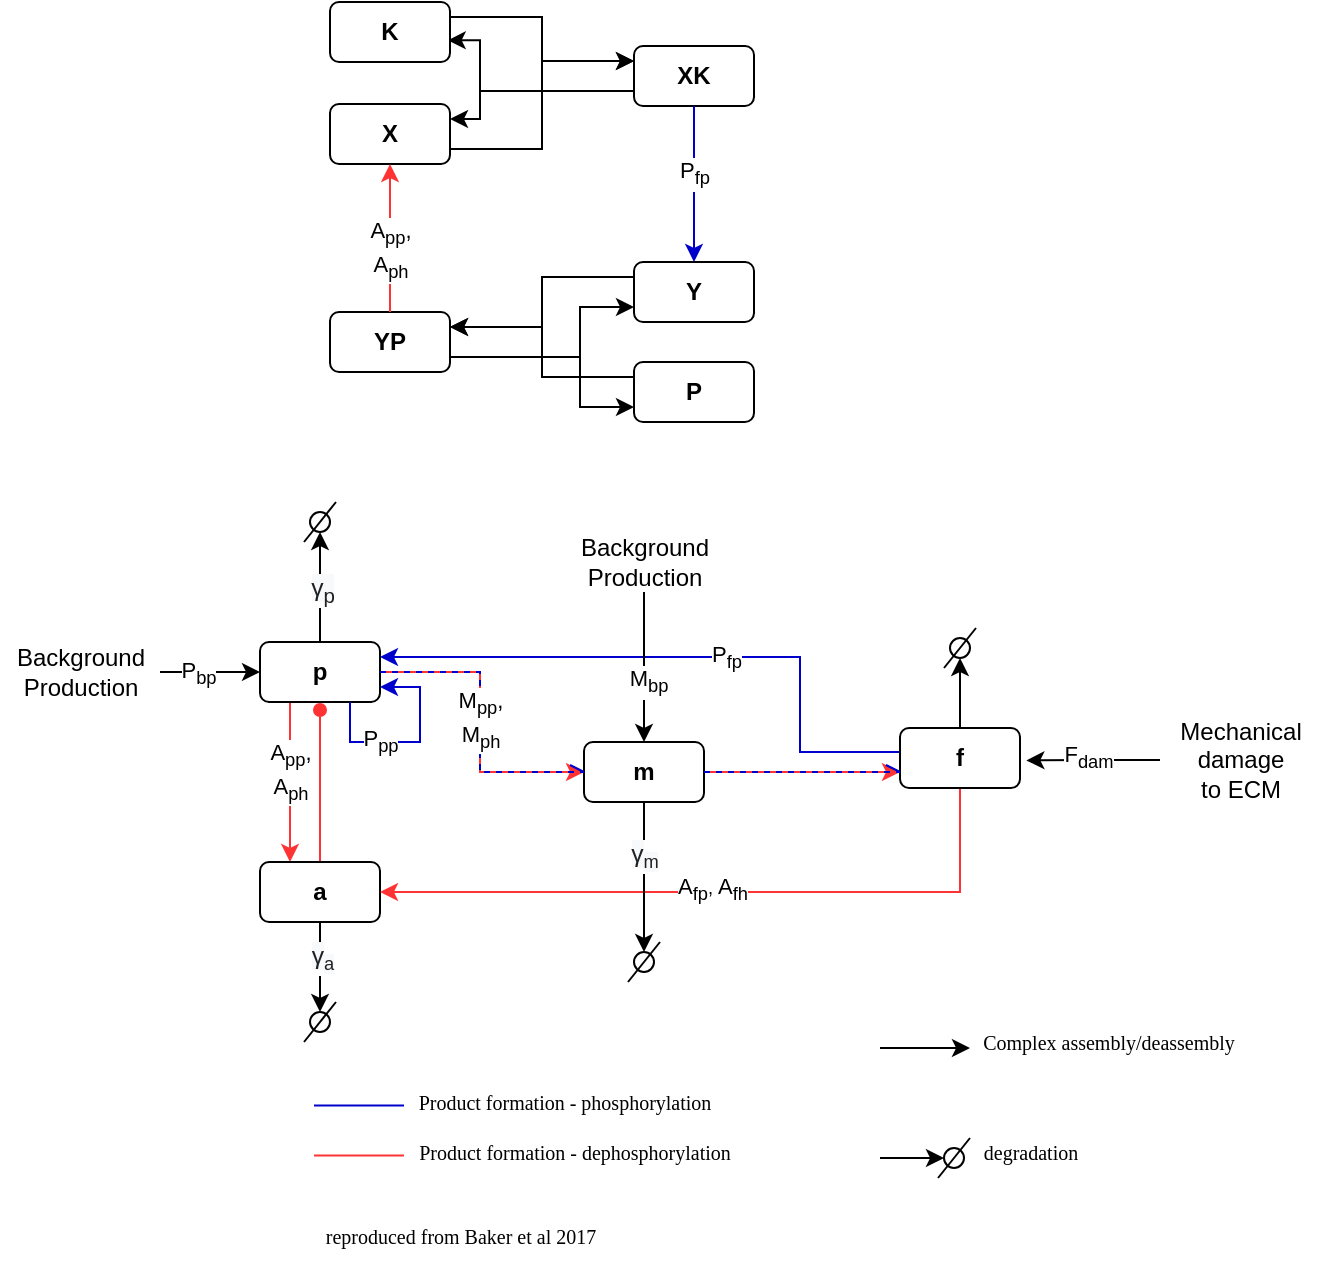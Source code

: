 <mxfile version="14.9.6" type="github">
  <diagram id="msztntWeUJczKLSn1g-O" name="Page-1">
    <mxGraphModel dx="679" dy="358" grid="1" gridSize="10" guides="1" tooltips="1" connect="1" arrows="1" fold="1" page="1" pageScale="1" pageWidth="827" pageHeight="1169" math="0" shadow="0">
      <root>
        <mxCell id="0" />
        <mxCell id="1" parent="0" />
        <mxCell id="sE3w0XTqBgx6vdSFThgq-1" style="edgeStyle=orthogonalEdgeStyle;rounded=0;orthogonalLoop=1;jettySize=auto;html=1;exitX=0.25;exitY=1;exitDx=0;exitDy=0;entryX=0.25;entryY=0;entryDx=0;entryDy=0;strokeColor=#FF3333;" edge="1" parent="1" source="sE3w0XTqBgx6vdSFThgq-5" target="sE3w0XTqBgx6vdSFThgq-9">
          <mxGeometry relative="1" as="geometry" />
        </mxCell>
        <mxCell id="sE3w0XTqBgx6vdSFThgq-2" value="A&lt;sub&gt;pp&lt;/sub&gt;,&lt;br&gt;A&lt;sub&gt;ph&lt;/sub&gt;" style="edgeLabel;html=1;align=center;verticalAlign=middle;resizable=0;points=[];" vertex="1" connectable="0" parent="sE3w0XTqBgx6vdSFThgq-1">
          <mxGeometry x="-0.142" relative="1" as="geometry">
            <mxPoint as="offset" />
          </mxGeometry>
        </mxCell>
        <mxCell id="sE3w0XTqBgx6vdSFThgq-3" style="edgeStyle=orthogonalEdgeStyle;rounded=0;orthogonalLoop=1;jettySize=auto;html=1;exitX=0.5;exitY=0;exitDx=0;exitDy=0;entryX=0.5;entryY=1;entryDx=0;entryDy=0;endArrow=classic;endFill=1;" edge="1" parent="1" source="sE3w0XTqBgx6vdSFThgq-5" target="sE3w0XTqBgx6vdSFThgq-22">
          <mxGeometry relative="1" as="geometry" />
        </mxCell>
        <mxCell id="sE3w0XTqBgx6vdSFThgq-4" value="&lt;span style=&quot;color: rgb(32 , 33 , 34) ; font-family: sans-serif ; font-size: 12.32px ; text-align: left ; background-color: rgb(248 , 249 , 250)&quot;&gt;γ&lt;sub&gt;p&lt;/sub&gt;&lt;/span&gt;" style="edgeLabel;html=1;align=center;verticalAlign=middle;resizable=0;points=[];" vertex="1" connectable="0" parent="sE3w0XTqBgx6vdSFThgq-3">
          <mxGeometry x="-0.032" y="-1" relative="1" as="geometry">
            <mxPoint as="offset" />
          </mxGeometry>
        </mxCell>
        <mxCell id="sE3w0XTqBgx6vdSFThgq-5" value="&lt;b&gt;p&lt;/b&gt;" style="rounded=1;whiteSpace=wrap;html=1;" vertex="1" parent="1">
          <mxGeometry x="240" y="430" width="60" height="30" as="geometry" />
        </mxCell>
        <mxCell id="sE3w0XTqBgx6vdSFThgq-6" style="edgeStyle=orthogonalEdgeStyle;rounded=0;orthogonalLoop=1;jettySize=auto;html=1;exitX=0.5;exitY=0;exitDx=0;exitDy=0;endArrow=oval;endFill=1;strokeColor=#FF3333;" edge="1" parent="1" source="sE3w0XTqBgx6vdSFThgq-9">
          <mxGeometry relative="1" as="geometry">
            <mxPoint x="270" y="534" as="sourcePoint" />
            <mxPoint x="270" y="464" as="targetPoint" />
          </mxGeometry>
        </mxCell>
        <mxCell id="sE3w0XTqBgx6vdSFThgq-7" style="edgeStyle=orthogonalEdgeStyle;rounded=0;orthogonalLoop=1;jettySize=auto;html=1;exitX=0.5;exitY=1;exitDx=0;exitDy=0;endArrow=classic;endFill=1;entryX=0.5;entryY=0;entryDx=0;entryDy=0;" edge="1" parent="1" source="sE3w0XTqBgx6vdSFThgq-9" target="sE3w0XTqBgx6vdSFThgq-24">
          <mxGeometry relative="1" as="geometry">
            <mxPoint x="270" y="610" as="targetPoint" />
          </mxGeometry>
        </mxCell>
        <mxCell id="sE3w0XTqBgx6vdSFThgq-8" value="&lt;span style=&quot;color: rgb(32 , 33 , 34) ; font-family: sans-serif ; font-size: 12.32px ; text-align: left ; background-color: rgb(248 , 249 , 250)&quot;&gt;γ&lt;/span&gt;&lt;sub style=&quot;color: rgb(32 , 33 , 34) ; font-family: sans-serif ; text-align: left ; background-color: rgb(248 , 249 , 250)&quot;&gt;a&lt;/sub&gt;" style="edgeLabel;html=1;align=center;verticalAlign=middle;resizable=0;points=[];" vertex="1" connectable="0" parent="sE3w0XTqBgx6vdSFThgq-7">
          <mxGeometry x="-0.215" y="1" relative="1" as="geometry">
            <mxPoint as="offset" />
          </mxGeometry>
        </mxCell>
        <mxCell id="sE3w0XTqBgx6vdSFThgq-9" value="&lt;b&gt;a&lt;/b&gt;" style="rounded=1;whiteSpace=wrap;html=1;" vertex="1" parent="1">
          <mxGeometry x="240" y="540" width="60" height="30" as="geometry" />
        </mxCell>
        <mxCell id="sE3w0XTqBgx6vdSFThgq-10" style="edgeStyle=orthogonalEdgeStyle;rounded=0;orthogonalLoop=1;jettySize=auto;html=1;entryX=1;entryY=0.25;entryDx=0;entryDy=0;strokeColor=#0000CC;" edge="1" parent="1" source="sE3w0XTqBgx6vdSFThgq-15" target="sE3w0XTqBgx6vdSFThgq-5">
          <mxGeometry relative="1" as="geometry">
            <Array as="points">
              <mxPoint x="510" y="485" />
              <mxPoint x="510" y="438" />
            </Array>
          </mxGeometry>
        </mxCell>
        <mxCell id="sE3w0XTqBgx6vdSFThgq-11" value="P&lt;sub&gt;fp&lt;/sub&gt;" style="edgeLabel;html=1;align=center;verticalAlign=middle;resizable=0;points=[];" vertex="1" connectable="0" parent="sE3w0XTqBgx6vdSFThgq-10">
          <mxGeometry x="-0.125" relative="1" as="geometry">
            <mxPoint as="offset" />
          </mxGeometry>
        </mxCell>
        <mxCell id="sE3w0XTqBgx6vdSFThgq-12" style="edgeStyle=orthogonalEdgeStyle;rounded=0;orthogonalLoop=1;jettySize=auto;html=1;exitX=0.5;exitY=1;exitDx=0;exitDy=0;entryX=1;entryY=0.5;entryDx=0;entryDy=0;endArrow=classic;endFill=1;strokeColor=#FF3333;" edge="1" parent="1" source="sE3w0XTqBgx6vdSFThgq-15" target="sE3w0XTqBgx6vdSFThgq-9">
          <mxGeometry relative="1" as="geometry" />
        </mxCell>
        <mxCell id="sE3w0XTqBgx6vdSFThgq-13" value="A&lt;sub&gt;fp&lt;/sub&gt;&lt;span style=&quot;font-size: 9.167px&quot;&gt;,&amp;nbsp;&lt;/span&gt;A&lt;sub&gt;fh&lt;/sub&gt;" style="edgeLabel;html=1;align=center;verticalAlign=middle;resizable=0;points=[];" vertex="1" connectable="0" parent="sE3w0XTqBgx6vdSFThgq-12">
          <mxGeometry x="0.031" y="-1" relative="1" as="geometry">
            <mxPoint as="offset" />
          </mxGeometry>
        </mxCell>
        <mxCell id="sE3w0XTqBgx6vdSFThgq-14" style="edgeStyle=orthogonalEdgeStyle;rounded=0;orthogonalLoop=1;jettySize=auto;html=1;exitX=0.5;exitY=0;exitDx=0;exitDy=0;endArrow=classic;endFill=1;entryX=0.5;entryY=1;entryDx=0;entryDy=0;" edge="1" parent="1" source="sE3w0XTqBgx6vdSFThgq-15" target="sE3w0XTqBgx6vdSFThgq-19">
          <mxGeometry relative="1" as="geometry">
            <mxPoint x="620" y="443" as="targetPoint" />
          </mxGeometry>
        </mxCell>
        <mxCell id="sE3w0XTqBgx6vdSFThgq-15" value="&lt;b&gt;f&lt;/b&gt;" style="rounded=1;whiteSpace=wrap;html=1;" vertex="1" parent="1">
          <mxGeometry x="560" y="473" width="60" height="30" as="geometry" />
        </mxCell>
        <mxCell id="sE3w0XTqBgx6vdSFThgq-16" style="edgeStyle=orthogonalEdgeStyle;rounded=0;orthogonalLoop=1;jettySize=auto;html=1;exitX=0.5;exitY=1;exitDx=0;exitDy=0;entryX=0.5;entryY=0;entryDx=0;entryDy=0;endArrow=classic;endFill=1;" edge="1" parent="1" source="sE3w0XTqBgx6vdSFThgq-18" target="sE3w0XTqBgx6vdSFThgq-26">
          <mxGeometry relative="1" as="geometry" />
        </mxCell>
        <mxCell id="sE3w0XTqBgx6vdSFThgq-17" value="&lt;span style=&quot;color: rgb(32 , 33 , 34) ; font-family: sans-serif ; font-size: 12.32px ; text-align: left ; background-color: rgb(248 , 249 , 250)&quot;&gt;γ&lt;/span&gt;&lt;sub style=&quot;color: rgb(32 , 33 , 34) ; font-family: sans-serif ; text-align: left ; background-color: rgb(248 , 249 , 250)&quot;&gt;m&lt;/sub&gt;" style="edgeLabel;html=1;align=center;verticalAlign=middle;resizable=0;points=[];" vertex="1" connectable="0" parent="sE3w0XTqBgx6vdSFThgq-16">
          <mxGeometry x="-0.3" relative="1" as="geometry">
            <mxPoint as="offset" />
          </mxGeometry>
        </mxCell>
        <mxCell id="sE3w0XTqBgx6vdSFThgq-18" value="&lt;b&gt;m&lt;/b&gt;" style="rounded=1;whiteSpace=wrap;html=1;" vertex="1" parent="1">
          <mxGeometry x="402" y="480" width="60" height="30" as="geometry" />
        </mxCell>
        <mxCell id="sE3w0XTqBgx6vdSFThgq-19" value="" style="ellipse;whiteSpace=wrap;html=1;aspect=fixed;" vertex="1" parent="1">
          <mxGeometry x="585" y="428" width="10" height="10" as="geometry" />
        </mxCell>
        <mxCell id="sE3w0XTqBgx6vdSFThgq-20" value="" style="endArrow=none;html=1;" edge="1" parent="1">
          <mxGeometry width="50" height="50" relative="1" as="geometry">
            <mxPoint x="582" y="443" as="sourcePoint" />
            <mxPoint x="598" y="423" as="targetPoint" />
          </mxGeometry>
        </mxCell>
        <mxCell id="sE3w0XTqBgx6vdSFThgq-21" value="&lt;div class=&quot;page&quot; title=&quot;Page 1&quot;&gt;&lt;div class=&quot;section&quot; style=&quot;background-color: rgb(255 , 255 , 255)&quot;&gt;&lt;div class=&quot;layoutArea&quot;&gt;&lt;div class=&quot;column&quot;&gt;&lt;p&gt;&lt;span style=&quot;font-family: &amp;#34;calibri&amp;#34;&quot;&gt;&lt;font style=&quot;font-size: 10px&quot;&gt;reproduced from Baker et al 2017&lt;/font&gt;&lt;/span&gt;&lt;/p&gt;&lt;/div&gt;&lt;/div&gt;&lt;/div&gt;&lt;/div&gt;" style="text;html=1;align=center;verticalAlign=middle;resizable=0;points=[];autosize=1;strokeColor=none;" vertex="1" parent="1">
          <mxGeometry x="265" y="707" width="150" height="40" as="geometry" />
        </mxCell>
        <mxCell id="sE3w0XTqBgx6vdSFThgq-22" value="" style="ellipse;whiteSpace=wrap;html=1;aspect=fixed;" vertex="1" parent="1">
          <mxGeometry x="265" y="365" width="10" height="10" as="geometry" />
        </mxCell>
        <mxCell id="sE3w0XTqBgx6vdSFThgq-23" value="" style="endArrow=none;html=1;" edge="1" parent="1">
          <mxGeometry width="50" height="50" relative="1" as="geometry">
            <mxPoint x="262" y="380.0" as="sourcePoint" />
            <mxPoint x="278" y="360.0" as="targetPoint" />
          </mxGeometry>
        </mxCell>
        <mxCell id="sE3w0XTqBgx6vdSFThgq-24" value="" style="ellipse;whiteSpace=wrap;html=1;aspect=fixed;" vertex="1" parent="1">
          <mxGeometry x="265" y="615" width="10" height="10" as="geometry" />
        </mxCell>
        <mxCell id="sE3w0XTqBgx6vdSFThgq-25" value="" style="endArrow=none;html=1;" edge="1" parent="1">
          <mxGeometry width="50" height="50" relative="1" as="geometry">
            <mxPoint x="262" y="630.0" as="sourcePoint" />
            <mxPoint x="278" y="610.0" as="targetPoint" />
          </mxGeometry>
        </mxCell>
        <mxCell id="sE3w0XTqBgx6vdSFThgq-26" value="" style="ellipse;whiteSpace=wrap;html=1;aspect=fixed;" vertex="1" parent="1">
          <mxGeometry x="427" y="585" width="10" height="10" as="geometry" />
        </mxCell>
        <mxCell id="sE3w0XTqBgx6vdSFThgq-27" value="" style="endArrow=none;html=1;" edge="1" parent="1">
          <mxGeometry width="50" height="50" relative="1" as="geometry">
            <mxPoint x="424" y="600.0" as="sourcePoint" />
            <mxPoint x="440" y="580.0" as="targetPoint" />
          </mxGeometry>
        </mxCell>
        <mxCell id="sE3w0XTqBgx6vdSFThgq-28" style="edgeStyle=orthogonalEdgeStyle;rounded=0;orthogonalLoop=1;jettySize=auto;html=1;entryX=1.053;entryY=0.54;entryDx=0;entryDy=0;entryPerimeter=0;endArrow=classic;endFill=1;" edge="1" parent="1" source="sE3w0XTqBgx6vdSFThgq-30" target="sE3w0XTqBgx6vdSFThgq-15">
          <mxGeometry relative="1" as="geometry" />
        </mxCell>
        <mxCell id="sE3w0XTqBgx6vdSFThgq-29" value="F&lt;sub&gt;dam&lt;/sub&gt;" style="edgeLabel;html=1;align=center;verticalAlign=middle;resizable=0;points=[];" vertex="1" connectable="0" parent="sE3w0XTqBgx6vdSFThgq-28">
          <mxGeometry x="0.045" y="-1" relative="1" as="geometry">
            <mxPoint x="-1" as="offset" />
          </mxGeometry>
        </mxCell>
        <mxCell id="sE3w0XTqBgx6vdSFThgq-30" value="Mechanical &lt;br&gt;damage&lt;br&gt;to ECM" style="text;html=1;align=center;verticalAlign=middle;resizable=0;points=[];autosize=1;strokeColor=none;" vertex="1" parent="1">
          <mxGeometry x="690" y="464" width="80" height="50" as="geometry" />
        </mxCell>
        <mxCell id="sE3w0XTqBgx6vdSFThgq-31" style="edgeStyle=orthogonalEdgeStyle;rounded=0;orthogonalLoop=1;jettySize=auto;html=1;entryX=0;entryY=0.5;entryDx=0;entryDy=0;endArrow=classic;endFill=1;" edge="1" parent="1" source="sE3w0XTqBgx6vdSFThgq-33" target="sE3w0XTqBgx6vdSFThgq-5">
          <mxGeometry relative="1" as="geometry">
            <Array as="points">
              <mxPoint x="210" y="445" />
              <mxPoint x="210" y="445" />
            </Array>
          </mxGeometry>
        </mxCell>
        <mxCell id="sE3w0XTqBgx6vdSFThgq-32" value="P&lt;sub&gt;bp&lt;/sub&gt;" style="edgeLabel;html=1;align=center;verticalAlign=middle;resizable=0;points=[];" vertex="1" connectable="0" parent="sE3w0XTqBgx6vdSFThgq-31">
          <mxGeometry x="-0.236" y="-1" relative="1" as="geometry">
            <mxPoint as="offset" />
          </mxGeometry>
        </mxCell>
        <mxCell id="sE3w0XTqBgx6vdSFThgq-33" value="Background&lt;br&gt;Production" style="text;html=1;align=center;verticalAlign=middle;resizable=0;points=[];autosize=1;strokeColor=none;" vertex="1" parent="1">
          <mxGeometry x="110" y="430" width="80" height="30" as="geometry" />
        </mxCell>
        <mxCell id="sE3w0XTqBgx6vdSFThgq-34" style="edgeStyle=orthogonalEdgeStyle;rounded=0;orthogonalLoop=1;jettySize=auto;html=1;entryX=0.5;entryY=0;entryDx=0;entryDy=0;endArrow=classic;endFill=1;" edge="1" parent="1" source="sE3w0XTqBgx6vdSFThgq-36" target="sE3w0XTqBgx6vdSFThgq-18">
          <mxGeometry relative="1" as="geometry" />
        </mxCell>
        <mxCell id="sE3w0XTqBgx6vdSFThgq-35" value="M&lt;sub&gt;bp&lt;/sub&gt;" style="edgeLabel;html=1;align=center;verticalAlign=middle;resizable=0;points=[];" vertex="1" connectable="0" parent="sE3w0XTqBgx6vdSFThgq-34">
          <mxGeometry x="-0.014" y="1" relative="1" as="geometry">
            <mxPoint x="1" y="8" as="offset" />
          </mxGeometry>
        </mxCell>
        <mxCell id="sE3w0XTqBgx6vdSFThgq-36" value="Background&lt;br&gt;Production" style="text;html=1;align=center;verticalAlign=middle;resizable=0;points=[];autosize=1;strokeColor=none;" vertex="1" parent="1">
          <mxGeometry x="392" y="375" width="80" height="30" as="geometry" />
        </mxCell>
        <mxCell id="sE3w0XTqBgx6vdSFThgq-37" style="edgeStyle=orthogonalEdgeStyle;rounded=0;orthogonalLoop=1;jettySize=auto;html=1;exitX=0.75;exitY=1;exitDx=0;exitDy=0;entryX=1;entryY=0.75;entryDx=0;entryDy=0;endArrow=classic;endFill=1;strokeColor=#0000CC;" edge="1" parent="1" source="sE3w0XTqBgx6vdSFThgq-5" target="sE3w0XTqBgx6vdSFThgq-5">
          <mxGeometry relative="1" as="geometry">
            <Array as="points">
              <mxPoint x="285" y="480" />
              <mxPoint x="320" y="480" />
              <mxPoint x="320" y="453" />
            </Array>
          </mxGeometry>
        </mxCell>
        <mxCell id="sE3w0XTqBgx6vdSFThgq-38" value="P&lt;sub&gt;pp&lt;/sub&gt;" style="edgeLabel;html=1;align=center;verticalAlign=middle;resizable=0;points=[];" vertex="1" connectable="0" parent="sE3w0XTqBgx6vdSFThgq-37">
          <mxGeometry x="-0.093" y="-1" relative="1" as="geometry">
            <mxPoint x="-12" y="-1" as="offset" />
          </mxGeometry>
        </mxCell>
        <mxCell id="sE3w0XTqBgx6vdSFThgq-39" value="&lt;div class=&quot;page&quot; title=&quot;Page 1&quot;&gt;&lt;div class=&quot;section&quot; style=&quot;background-color: rgb(255 , 255 , 255)&quot;&gt;&lt;div class=&quot;layoutArea&quot;&gt;&lt;div class=&quot;column&quot;&gt;&lt;p&gt;&lt;span style=&quot;font-family: &amp;#34;calibri&amp;#34;&quot;&gt;&lt;font style=&quot;font-size: 10px&quot;&gt;Complex assembly/deassembly&lt;/font&gt;&lt;/span&gt;&lt;/p&gt;&lt;/div&gt;&lt;/div&gt;&lt;/div&gt;&lt;/div&gt;" style="text;html=1;align=center;verticalAlign=middle;resizable=0;points=[];autosize=1;strokeColor=none;" vertex="1" parent="1">
          <mxGeometry x="594" y="610" width="140" height="40" as="geometry" />
        </mxCell>
        <mxCell id="sE3w0XTqBgx6vdSFThgq-41" value="&lt;div class=&quot;page&quot; title=&quot;Page 1&quot;&gt;&lt;div class=&quot;section&quot; style=&quot;background-color: rgb(255 , 255 , 255)&quot;&gt;&lt;div class=&quot;layoutArea&quot;&gt;&lt;div class=&quot;column&quot;&gt;&lt;p&gt;&lt;span style=&quot;font-family: &amp;#34;calibri&amp;#34;&quot;&gt;&lt;font style=&quot;font-size: 10px&quot;&gt;degradation&lt;/font&gt;&lt;/span&gt;&lt;/p&gt;&lt;/div&gt;&lt;/div&gt;&lt;/div&gt;&lt;/div&gt;" style="text;html=1;align=center;verticalAlign=middle;resizable=0;points=[];autosize=1;strokeColor=none;" vertex="1" parent="1">
          <mxGeometry x="595" y="665" width="60" height="40" as="geometry" />
        </mxCell>
        <mxCell id="sE3w0XTqBgx6vdSFThgq-42" value="&lt;div class=&quot;page&quot; title=&quot;Page 1&quot;&gt;&lt;div class=&quot;section&quot; style=&quot;background-color: rgb(255 , 255 , 255)&quot;&gt;&lt;div class=&quot;layoutArea&quot;&gt;&lt;div class=&quot;column&quot;&gt;&lt;p&gt;&lt;span style=&quot;font-family: &amp;#34;calibri&amp;#34;&quot;&gt;&lt;font style=&quot;font-size: 10px&quot;&gt;Product formation - phosphorylation&lt;/font&gt;&lt;/span&gt;&lt;/p&gt;&lt;/div&gt;&lt;/div&gt;&lt;/div&gt;&lt;/div&gt;" style="text;html=1;align=center;verticalAlign=middle;resizable=0;points=[];autosize=1;strokeColor=none;" vertex="1" parent="1">
          <mxGeometry x="312" y="640" width="160" height="40" as="geometry" />
        </mxCell>
        <mxCell id="sE3w0XTqBgx6vdSFThgq-43" value="&lt;div class=&quot;page&quot; title=&quot;Page 1&quot;&gt;&lt;div class=&quot;section&quot; style=&quot;background-color: rgb(255 , 255 , 255)&quot;&gt;&lt;div class=&quot;layoutArea&quot;&gt;&lt;div class=&quot;column&quot;&gt;&lt;p&gt;&lt;span style=&quot;font-family: &amp;#34;calibri&amp;#34; ; font-size: 10px&quot;&gt;Product formation -&lt;/span&gt;&lt;span style=&quot;font-family: &amp;#34;calibri&amp;#34; ; font-size: 10px&quot;&gt;&amp;nbsp;d&lt;/span&gt;&lt;span style=&quot;font-family: &amp;#34;calibri&amp;#34;&quot;&gt;&lt;font style=&quot;font-size: 10px&quot;&gt;ephosphorylation&lt;/font&gt;&lt;/span&gt;&lt;/p&gt;&lt;/div&gt;&lt;/div&gt;&lt;/div&gt;&lt;/div&gt;" style="text;html=1;align=center;verticalAlign=middle;resizable=0;points=[];autosize=1;strokeColor=none;" vertex="1" parent="1">
          <mxGeometry x="312" y="665" width="170" height="40" as="geometry" />
        </mxCell>
        <mxCell id="sE3w0XTqBgx6vdSFThgq-44" value="" style="ellipse;whiteSpace=wrap;html=1;aspect=fixed;" vertex="1" parent="1">
          <mxGeometry x="582" y="683" width="10" height="10" as="geometry" />
        </mxCell>
        <mxCell id="sE3w0XTqBgx6vdSFThgq-45" value="" style="endArrow=none;html=1;" edge="1" parent="1">
          <mxGeometry width="50" height="50" relative="1" as="geometry">
            <mxPoint x="579" y="698.0" as="sourcePoint" />
            <mxPoint x="595" y="678.0" as="targetPoint" />
          </mxGeometry>
        </mxCell>
        <mxCell id="sE3w0XTqBgx6vdSFThgq-46" style="edgeStyle=orthogonalEdgeStyle;rounded=0;orthogonalLoop=1;jettySize=auto;html=1;entryX=0;entryY=0.5;entryDx=0;entryDy=0;endArrow=classic;endFill=1;" edge="1" parent="1" target="sE3w0XTqBgx6vdSFThgq-44">
          <mxGeometry relative="1" as="geometry">
            <mxPoint x="550" y="688" as="sourcePoint" />
            <mxPoint x="490" y="768" as="targetPoint" />
          </mxGeometry>
        </mxCell>
        <mxCell id="sE3w0XTqBgx6vdSFThgq-48" style="edgeStyle=orthogonalEdgeStyle;rounded=0;orthogonalLoop=1;jettySize=auto;html=1;endArrow=classic;endFill=1;" edge="1" parent="1">
          <mxGeometry relative="1" as="geometry">
            <mxPoint x="550" y="633" as="sourcePoint" />
            <mxPoint x="595" y="633" as="targetPoint" />
            <Array as="points">
              <mxPoint x="560" y="633" />
              <mxPoint x="560" y="633" />
            </Array>
          </mxGeometry>
        </mxCell>
        <mxCell id="sE3w0XTqBgx6vdSFThgq-49" style="edgeStyle=orthogonalEdgeStyle;rounded=0;orthogonalLoop=1;jettySize=auto;html=1;endArrow=none;endFill=0;strokeColor=#0000CC;" edge="1" parent="1">
          <mxGeometry relative="1" as="geometry">
            <mxPoint x="267" y="661.76" as="sourcePoint" />
            <mxPoint x="312" y="661.76" as="targetPoint" />
            <Array as="points">
              <mxPoint x="277" y="661.76" />
              <mxPoint x="277" y="661.76" />
            </Array>
          </mxGeometry>
        </mxCell>
        <mxCell id="sE3w0XTqBgx6vdSFThgq-50" style="edgeStyle=orthogonalEdgeStyle;rounded=0;orthogonalLoop=1;jettySize=auto;html=1;endArrow=none;endFill=0;strokeColor=#FF3333;" edge="1" parent="1">
          <mxGeometry relative="1" as="geometry">
            <mxPoint x="267" y="686.76" as="sourcePoint" />
            <mxPoint x="312" y="686.76" as="targetPoint" />
            <Array as="points">
              <mxPoint x="277" y="686.76" />
              <mxPoint x="277" y="686.76" />
            </Array>
          </mxGeometry>
        </mxCell>
        <mxCell id="sE3w0XTqBgx6vdSFThgq-51" style="rounded=0;orthogonalLoop=1;jettySize=auto;html=1;strokeColor=#FF3333;edgeStyle=orthogonalEdgeStyle;endArrow=classic;endFill=1;" edge="1" parent="1">
          <mxGeometry relative="1" as="geometry">
            <mxPoint x="462" y="495" as="sourcePoint" />
            <mxPoint x="560" y="495" as="targetPoint" />
            <Array as="points">
              <mxPoint x="462" y="495" />
              <mxPoint x="560" y="495" />
            </Array>
          </mxGeometry>
        </mxCell>
        <mxCell id="sE3w0XTqBgx6vdSFThgq-52" style="rounded=0;orthogonalLoop=1;jettySize=auto;html=1;edgeStyle=orthogonalEdgeStyle;endArrow=openAsync;endFill=0;strokeColor=#0000CC;exitX=1;exitY=0.5;exitDx=0;exitDy=0;dashed=1;" edge="1" parent="1" source="sE3w0XTqBgx6vdSFThgq-18">
          <mxGeometry relative="1" as="geometry">
            <mxPoint x="462" y="494.94" as="sourcePoint" />
            <mxPoint x="560" y="495" as="targetPoint" />
            <Array as="points">
              <mxPoint x="560" y="495" />
            </Array>
          </mxGeometry>
        </mxCell>
        <mxCell id="sE3w0XTqBgx6vdSFThgq-53" style="rounded=0;orthogonalLoop=1;jettySize=auto;html=1;strokeColor=#FF3333;edgeStyle=orthogonalEdgeStyle;endArrow=classic;endFill=1;entryX=0;entryY=0.5;entryDx=0;entryDy=0;" edge="1" parent="1" target="sE3w0XTqBgx6vdSFThgq-18">
          <mxGeometry relative="1" as="geometry">
            <mxPoint x="300" y="445" as="sourcePoint" />
            <mxPoint x="418" y="444.8" as="targetPoint" />
            <Array as="points">
              <mxPoint x="350" y="445" />
              <mxPoint x="350" y="495" />
            </Array>
          </mxGeometry>
        </mxCell>
        <mxCell id="sE3w0XTqBgx6vdSFThgq-54" style="rounded=0;orthogonalLoop=1;jettySize=auto;html=1;edgeStyle=orthogonalEdgeStyle;endArrow=openAsync;endFill=0;strokeColor=#0000CC;exitX=1;exitY=0.5;exitDx=0;exitDy=0;dashed=1;entryX=0;entryY=0.5;entryDx=0;entryDy=0;" edge="1" parent="1" source="sE3w0XTqBgx6vdSFThgq-5" target="sE3w0XTqBgx6vdSFThgq-18">
          <mxGeometry relative="1" as="geometry">
            <mxPoint x="320" y="444.8" as="sourcePoint" />
            <mxPoint x="418" y="470" as="targetPoint" />
            <Array as="points">
              <mxPoint x="350" y="445" />
              <mxPoint x="350" y="495" />
            </Array>
          </mxGeometry>
        </mxCell>
        <mxCell id="sE3w0XTqBgx6vdSFThgq-55" value="M&lt;sub&gt;pp&lt;/sub&gt;,&lt;br&gt;M&lt;sub&gt;ph&lt;/sub&gt;" style="edgeLabel;html=1;align=center;verticalAlign=middle;resizable=0;points=[];" vertex="1" connectable="0" parent="sE3w0XTqBgx6vdSFThgq-54">
          <mxGeometry x="-0.118" relative="1" as="geometry">
            <mxPoint y="7" as="offset" />
          </mxGeometry>
        </mxCell>
        <mxCell id="sE3w0XTqBgx6vdSFThgq-71" style="edgeStyle=orthogonalEdgeStyle;rounded=0;orthogonalLoop=1;jettySize=auto;html=1;exitX=1;exitY=0.75;exitDx=0;exitDy=0;entryX=0;entryY=0.25;entryDx=0;entryDy=0;" edge="1" parent="1" source="sE3w0XTqBgx6vdSFThgq-56" target="sE3w0XTqBgx6vdSFThgq-57">
          <mxGeometry relative="1" as="geometry" />
        </mxCell>
        <mxCell id="sE3w0XTqBgx6vdSFThgq-56" value="&lt;b&gt;X&lt;/b&gt;" style="rounded=1;whiteSpace=wrap;html=1;" vertex="1" parent="1">
          <mxGeometry x="275" y="161" width="60" height="30" as="geometry" />
        </mxCell>
        <mxCell id="sE3w0XTqBgx6vdSFThgq-72" style="edgeStyle=orthogonalEdgeStyle;rounded=0;orthogonalLoop=1;jettySize=auto;html=1;exitX=0;exitY=0.75;exitDx=0;exitDy=0;entryX=0.981;entryY=0.638;entryDx=0;entryDy=0;entryPerimeter=0;" edge="1" parent="1" source="sE3w0XTqBgx6vdSFThgq-57" target="sE3w0XTqBgx6vdSFThgq-60">
          <mxGeometry relative="1" as="geometry">
            <Array as="points">
              <mxPoint x="350" y="155" />
              <mxPoint x="350" y="129" />
            </Array>
          </mxGeometry>
        </mxCell>
        <mxCell id="sE3w0XTqBgx6vdSFThgq-73" style="edgeStyle=orthogonalEdgeStyle;rounded=0;orthogonalLoop=1;jettySize=auto;html=1;exitX=0;exitY=0.75;exitDx=0;exitDy=0;entryX=1;entryY=0.25;entryDx=0;entryDy=0;" edge="1" parent="1" source="sE3w0XTqBgx6vdSFThgq-57" target="sE3w0XTqBgx6vdSFThgq-56">
          <mxGeometry relative="1" as="geometry">
            <mxPoint x="340" y="176" as="targetPoint" />
            <Array as="points">
              <mxPoint x="350" y="155" />
              <mxPoint x="350" y="169" />
            </Array>
          </mxGeometry>
        </mxCell>
        <mxCell id="sE3w0XTqBgx6vdSFThgq-57" value="&lt;b&gt;XK&lt;/b&gt;" style="rounded=1;whiteSpace=wrap;html=1;" vertex="1" parent="1">
          <mxGeometry x="427" y="132" width="60" height="30" as="geometry" />
        </mxCell>
        <mxCell id="sE3w0XTqBgx6vdSFThgq-75" style="edgeStyle=orthogonalEdgeStyle;rounded=0;orthogonalLoop=1;jettySize=auto;html=1;exitX=1;exitY=0.75;exitDx=0;exitDy=0;entryX=0;entryY=0.75;entryDx=0;entryDy=0;" edge="1" parent="1" source="sE3w0XTqBgx6vdSFThgq-58" target="sE3w0XTqBgx6vdSFThgq-59">
          <mxGeometry relative="1" as="geometry">
            <Array as="points">
              <mxPoint x="400" y="288" />
              <mxPoint x="400" y="263" />
            </Array>
          </mxGeometry>
        </mxCell>
        <mxCell id="sE3w0XTqBgx6vdSFThgq-76" style="edgeStyle=orthogonalEdgeStyle;rounded=0;orthogonalLoop=1;jettySize=auto;html=1;exitX=1;exitY=0.75;exitDx=0;exitDy=0;entryX=0;entryY=0.75;entryDx=0;entryDy=0;" edge="1" parent="1" source="sE3w0XTqBgx6vdSFThgq-58" target="sE3w0XTqBgx6vdSFThgq-61">
          <mxGeometry relative="1" as="geometry">
            <Array as="points">
              <mxPoint x="400" y="288" />
              <mxPoint x="400" y="313" />
            </Array>
          </mxGeometry>
        </mxCell>
        <mxCell id="sE3w0XTqBgx6vdSFThgq-58" value="&lt;b&gt;YP&lt;/b&gt;" style="rounded=1;whiteSpace=wrap;html=1;" vertex="1" parent="1">
          <mxGeometry x="275" y="265" width="60" height="30" as="geometry" />
        </mxCell>
        <mxCell id="sE3w0XTqBgx6vdSFThgq-67" style="edgeStyle=orthogonalEdgeStyle;rounded=0;orthogonalLoop=1;jettySize=auto;html=1;exitX=0;exitY=0.25;exitDx=0;exitDy=0;entryX=1;entryY=0.25;entryDx=0;entryDy=0;" edge="1" parent="1" source="sE3w0XTqBgx6vdSFThgq-59" target="sE3w0XTqBgx6vdSFThgq-58">
          <mxGeometry relative="1" as="geometry" />
        </mxCell>
        <mxCell id="sE3w0XTqBgx6vdSFThgq-59" value="&lt;b&gt;Y&lt;/b&gt;" style="rounded=1;whiteSpace=wrap;html=1;" vertex="1" parent="1">
          <mxGeometry x="427" y="240" width="60" height="30" as="geometry" />
        </mxCell>
        <mxCell id="sE3w0XTqBgx6vdSFThgq-62" style="edgeStyle=orthogonalEdgeStyle;rounded=0;orthogonalLoop=1;jettySize=auto;html=1;exitX=1;exitY=0.25;exitDx=0;exitDy=0;entryX=0;entryY=0.25;entryDx=0;entryDy=0;" edge="1" parent="1" source="sE3w0XTqBgx6vdSFThgq-60" target="sE3w0XTqBgx6vdSFThgq-57">
          <mxGeometry relative="1" as="geometry">
            <mxPoint x="500" y="110" as="targetPoint" />
          </mxGeometry>
        </mxCell>
        <mxCell id="sE3w0XTqBgx6vdSFThgq-60" value="&lt;b&gt;K&lt;/b&gt;" style="rounded=1;whiteSpace=wrap;html=1;" vertex="1" parent="1">
          <mxGeometry x="275" y="110" width="60" height="30" as="geometry" />
        </mxCell>
        <mxCell id="sE3w0XTqBgx6vdSFThgq-74" style="edgeStyle=orthogonalEdgeStyle;rounded=0;orthogonalLoop=1;jettySize=auto;html=1;exitX=0;exitY=0.25;exitDx=0;exitDy=0;entryX=1;entryY=0.25;entryDx=0;entryDy=0;" edge="1" parent="1" source="sE3w0XTqBgx6vdSFThgq-61" target="sE3w0XTqBgx6vdSFThgq-58">
          <mxGeometry relative="1" as="geometry" />
        </mxCell>
        <mxCell id="sE3w0XTqBgx6vdSFThgq-61" value="&lt;b&gt;P&lt;/b&gt;" style="rounded=1;whiteSpace=wrap;html=1;" vertex="1" parent="1">
          <mxGeometry x="427" y="290" width="60" height="30" as="geometry" />
        </mxCell>
        <mxCell id="sE3w0XTqBgx6vdSFThgq-77" style="edgeStyle=orthogonalEdgeStyle;rounded=0;orthogonalLoop=1;jettySize=auto;html=1;strokeColor=#0000CC;exitX=0.5;exitY=1;exitDx=0;exitDy=0;entryX=0.5;entryY=0;entryDx=0;entryDy=0;" edge="1" parent="1" source="sE3w0XTqBgx6vdSFThgq-57" target="sE3w0XTqBgx6vdSFThgq-59">
          <mxGeometry relative="1" as="geometry">
            <Array as="points" />
            <mxPoint x="402" y="367.5" as="sourcePoint" />
            <mxPoint x="560" y="220" as="targetPoint" />
          </mxGeometry>
        </mxCell>
        <mxCell id="sE3w0XTqBgx6vdSFThgq-78" value="P&lt;sub&gt;fp&lt;/sub&gt;" style="edgeLabel;html=1;align=center;verticalAlign=middle;resizable=0;points=[];" vertex="1" connectable="0" parent="sE3w0XTqBgx6vdSFThgq-77">
          <mxGeometry x="-0.125" relative="1" as="geometry">
            <mxPoint as="offset" />
          </mxGeometry>
        </mxCell>
        <mxCell id="sE3w0XTqBgx6vdSFThgq-79" style="edgeStyle=orthogonalEdgeStyle;rounded=0;orthogonalLoop=1;jettySize=auto;html=1;exitX=0.5;exitY=0;exitDx=0;exitDy=0;entryX=0.5;entryY=1;entryDx=0;entryDy=0;strokeColor=#FF3333;" edge="1" parent="1" source="sE3w0XTqBgx6vdSFThgq-58" target="sE3w0XTqBgx6vdSFThgq-56">
          <mxGeometry relative="1" as="geometry">
            <mxPoint x="220" y="220" as="sourcePoint" />
            <mxPoint x="220" y="300" as="targetPoint" />
          </mxGeometry>
        </mxCell>
        <mxCell id="sE3w0XTqBgx6vdSFThgq-80" value="A&lt;sub&gt;pp&lt;/sub&gt;,&lt;br&gt;A&lt;sub&gt;ph&lt;/sub&gt;" style="edgeLabel;html=1;align=center;verticalAlign=middle;resizable=0;points=[];" vertex="1" connectable="0" parent="sE3w0XTqBgx6vdSFThgq-79">
          <mxGeometry x="-0.142" relative="1" as="geometry">
            <mxPoint as="offset" />
          </mxGeometry>
        </mxCell>
      </root>
    </mxGraphModel>
  </diagram>
</mxfile>
